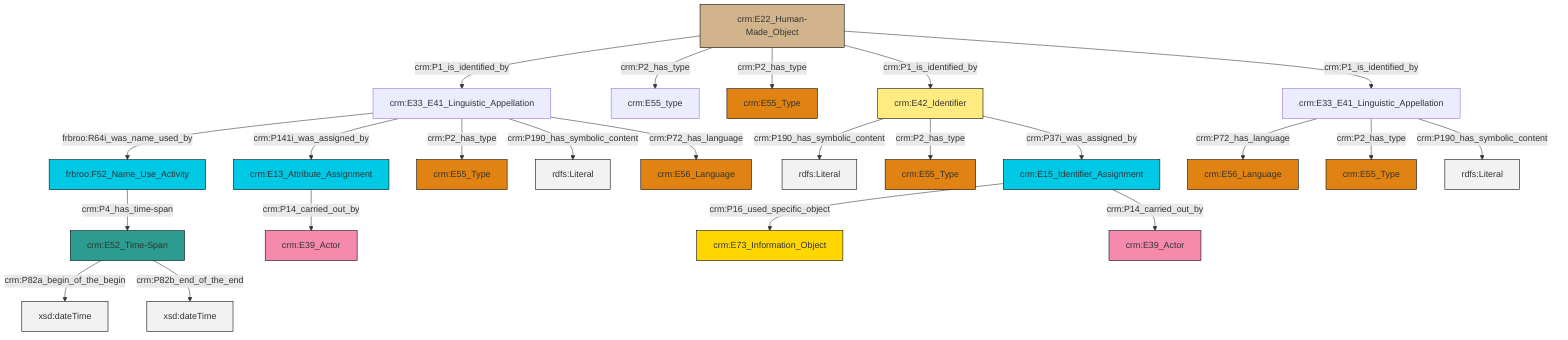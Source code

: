graph TD
classDef Literal fill:#f2f2f2,stroke:#000000;
classDef CRM_Entity fill:#FFFFFF,stroke:#000000;
classDef Temporal_Entity fill:#00C9E6, stroke:#000000;
classDef Type fill:#E18312, stroke:#000000;
classDef Time-Span fill:#2C9C91, stroke:#000000;
classDef Appellation fill:#FFEB7F, stroke:#000000;
classDef Place fill:#008836, stroke:#000000;
classDef Persistent_Item fill:#B266B2, stroke:#000000;
classDef Conceptual_Object fill:#FFD700, stroke:#000000;
classDef Physical_Thing fill:#D2B48C, stroke:#000000;
classDef Actor fill:#f58aad, stroke:#000000;
classDef PC_Classes fill:#4ce600, stroke:#000000;
classDef Multi fill:#cccccc,stroke:#000000;

0["crm:E13_Attribute_Assignment"]:::Temporal_Entity -->|crm:P14_carried_out_by| 1["crm:E39_Actor"]:::Actor
6["crm:E22_Human-Made_Object"]:::Physical_Thing -->|crm:P1_is_identified_by| 7["crm:E33_E41_Linguistic_Appellation"]:::Default
12["frbroo:F52_Name_Use_Activity"]:::Temporal_Entity -->|crm:P4_has_time-span| 13["crm:E52_Time-Span"]:::Time-Span
7["crm:E33_E41_Linguistic_Appellation"]:::Default -->|frbroo:R64i_was_name_used_by| 12["frbroo:F52_Name_Use_Activity"]:::Temporal_Entity
2["crm:E15_Identifier_Assignment"]:::Temporal_Entity -->|crm:P16_used_specific_object| 8["crm:E73_Information_Object"]:::Conceptual_Object
22["crm:E33_E41_Linguistic_Appellation"]:::Default -->|crm:P72_has_language| 23["crm:E56_Language"]:::Type
6["crm:E22_Human-Made_Object"]:::Physical_Thing -->|crm:P2_has_type| 15["crm:E55_type"]:::Default
7["crm:E33_E41_Linguistic_Appellation"]:::Default -->|crm:P141i_was_assigned_by| 0["crm:E13_Attribute_Assignment"]:::Temporal_Entity
13["crm:E52_Time-Span"]:::Time-Span -->|crm:P82a_begin_of_the_begin| 26[xsd:dateTime]:::Literal
22["crm:E33_E41_Linguistic_Appellation"]:::Default -->|crm:P2_has_type| 10["crm:E55_Type"]:::Type
18["crm:E42_Identifier"]:::Appellation -->|crm:P190_has_symbolic_content| 32[rdfs:Literal]:::Literal
18["crm:E42_Identifier"]:::Appellation -->|crm:P2_has_type| 33["crm:E55_Type"]:::Type
7["crm:E33_E41_Linguistic_Appellation"]:::Default -->|crm:P2_has_type| 4["crm:E55_Type"]:::Type
6["crm:E22_Human-Made_Object"]:::Physical_Thing -->|crm:P2_has_type| 30["crm:E55_Type"]:::Type
7["crm:E33_E41_Linguistic_Appellation"]:::Default -->|crm:P190_has_symbolic_content| 36[rdfs:Literal]:::Literal
6["crm:E22_Human-Made_Object"]:::Physical_Thing -->|crm:P1_is_identified_by| 18["crm:E42_Identifier"]:::Appellation
18["crm:E42_Identifier"]:::Appellation -->|crm:P37i_was_assigned_by| 2["crm:E15_Identifier_Assignment"]:::Temporal_Entity
6["crm:E22_Human-Made_Object"]:::Physical_Thing -->|crm:P1_is_identified_by| 22["crm:E33_E41_Linguistic_Appellation"]:::Default
2["crm:E15_Identifier_Assignment"]:::Temporal_Entity -->|crm:P14_carried_out_by| 38["crm:E39_Actor"]:::Actor
13["crm:E52_Time-Span"]:::Time-Span -->|crm:P82b_end_of_the_end| 40[xsd:dateTime]:::Literal
22["crm:E33_E41_Linguistic_Appellation"]:::Default -->|crm:P190_has_symbolic_content| 41[rdfs:Literal]:::Literal
7["crm:E33_E41_Linguistic_Appellation"]:::Default -->|crm:P72_has_language| 34["crm:E56_Language"]:::Type